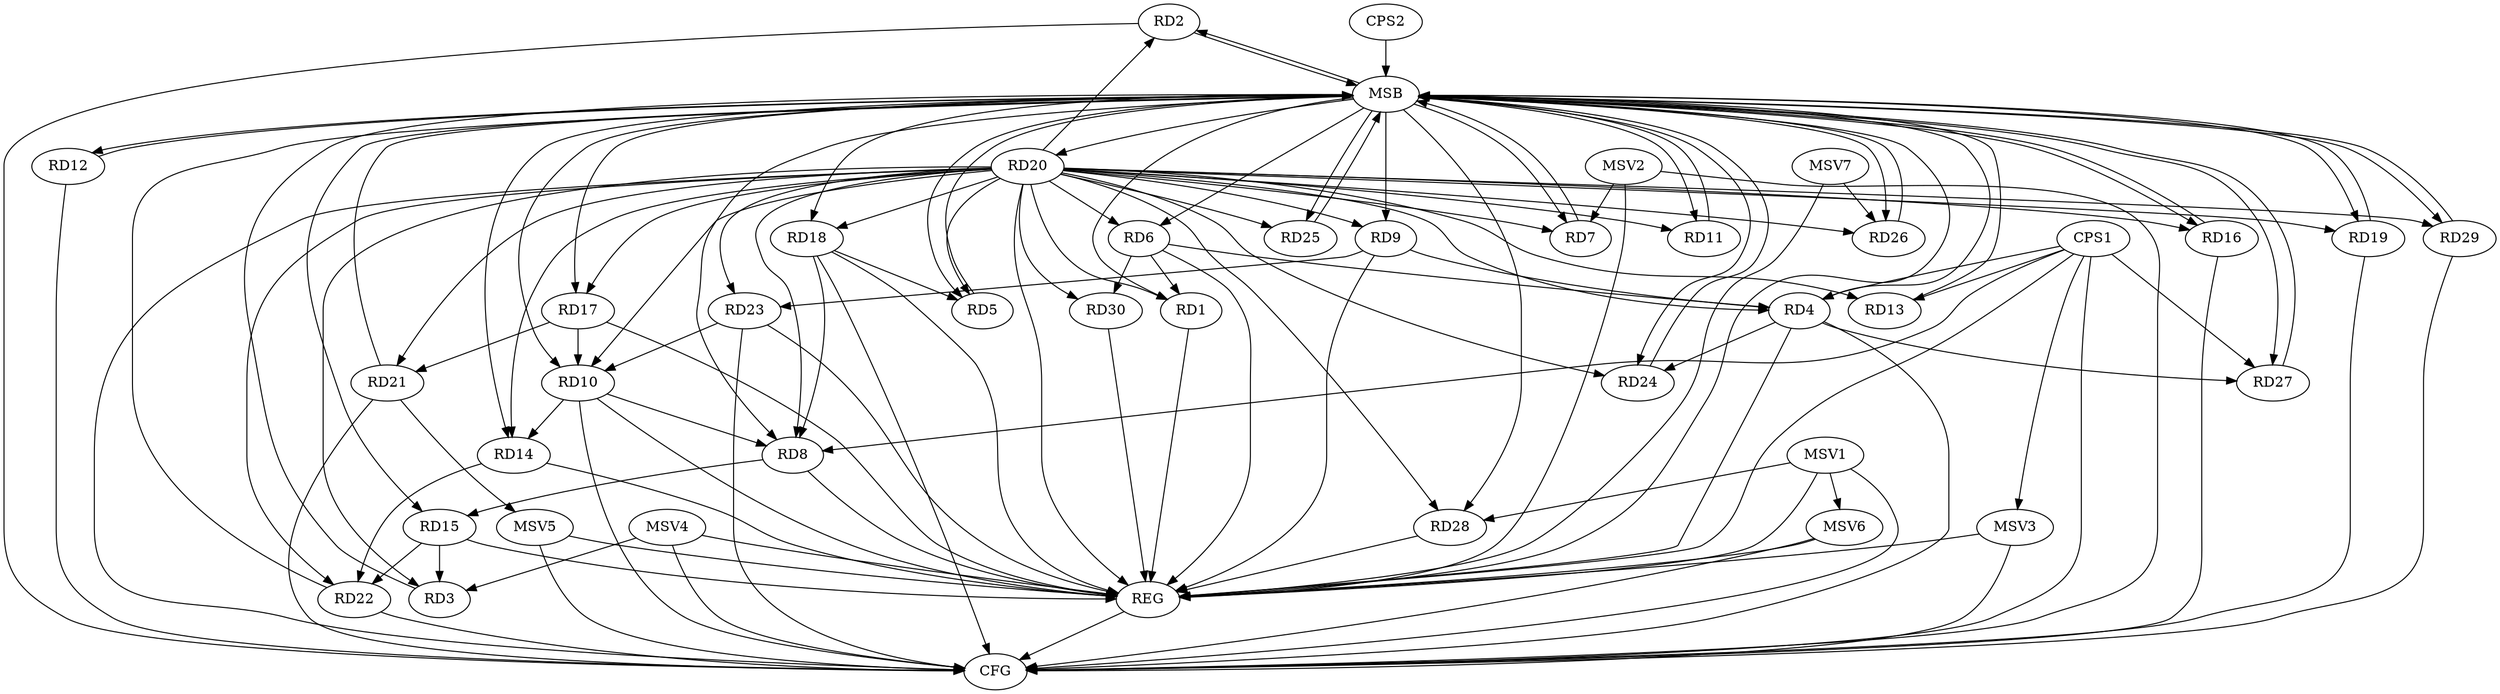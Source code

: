 strict digraph G {
  RD1 [ label="RD1" ];
  RD2 [ label="RD2" ];
  RD3 [ label="RD3" ];
  RD4 [ label="RD4" ];
  RD5 [ label="RD5" ];
  RD6 [ label="RD6" ];
  RD7 [ label="RD7" ];
  RD8 [ label="RD8" ];
  RD9 [ label="RD9" ];
  RD10 [ label="RD10" ];
  RD11 [ label="RD11" ];
  RD12 [ label="RD12" ];
  RD13 [ label="RD13" ];
  RD14 [ label="RD14" ];
  RD15 [ label="RD15" ];
  RD16 [ label="RD16" ];
  RD17 [ label="RD17" ];
  RD18 [ label="RD18" ];
  RD19 [ label="RD19" ];
  RD20 [ label="RD20" ];
  RD21 [ label="RD21" ];
  RD22 [ label="RD22" ];
  RD23 [ label="RD23" ];
  RD24 [ label="RD24" ];
  RD25 [ label="RD25" ];
  RD26 [ label="RD26" ];
  RD27 [ label="RD27" ];
  RD28 [ label="RD28" ];
  RD29 [ label="RD29" ];
  RD30 [ label="RD30" ];
  CPS1 [ label="CPS1" ];
  CPS2 [ label="CPS2" ];
  REG [ label="REG" ];
  MSB [ label="MSB" ];
  CFG [ label="CFG" ];
  MSV1 [ label="MSV1" ];
  MSV2 [ label="MSV2" ];
  MSV3 [ label="MSV3" ];
  MSV4 [ label="MSV4" ];
  MSV5 [ label="MSV5" ];
  MSV6 [ label="MSV6" ];
  MSV7 [ label="MSV7" ];
  RD6 -> RD1;
  RD15 -> RD3;
  RD20 -> RD3;
  RD6 -> RD4;
  RD9 -> RD4;
  RD4 -> RD24;
  RD4 -> RD27;
  RD18 -> RD5;
  RD20 -> RD6;
  RD6 -> RD30;
  RD10 -> RD8;
  RD8 -> RD15;
  RD18 -> RD8;
  RD9 -> RD23;
  RD10 -> RD14;
  RD17 -> RD10;
  RD23 -> RD10;
  RD20 -> RD13;
  RD14 -> RD22;
  RD15 -> RD22;
  RD20 -> RD17;
  RD17 -> RD21;
  RD20 -> RD21;
  RD20 -> RD23;
  CPS1 -> RD27;
  CPS1 -> RD4;
  CPS1 -> RD13;
  CPS1 -> RD8;
  RD1 -> REG;
  RD4 -> REG;
  RD6 -> REG;
  RD8 -> REG;
  RD9 -> REG;
  RD10 -> REG;
  RD14 -> REG;
  RD15 -> REG;
  RD17 -> REG;
  RD18 -> REG;
  RD20 -> REG;
  RD23 -> REG;
  RD28 -> REG;
  RD30 -> REG;
  CPS1 -> REG;
  RD2 -> MSB;
  MSB -> RD4;
  MSB -> RD7;
  MSB -> RD14;
  MSB -> REG;
  RD3 -> MSB;
  MSB -> RD2;
  MSB -> RD26;
  RD5 -> MSB;
  MSB -> RD1;
  MSB -> RD9;
  MSB -> RD25;
  MSB -> RD29;
  RD7 -> MSB;
  RD11 -> MSB;
  MSB -> RD6;
  MSB -> RD12;
  MSB -> RD24;
  MSB -> RD27;
  RD12 -> MSB;
  MSB -> RD17;
  RD13 -> MSB;
  MSB -> RD8;
  RD16 -> MSB;
  MSB -> RD18;
  MSB -> RD19;
  RD19 -> MSB;
  MSB -> RD5;
  MSB -> RD10;
  MSB -> RD15;
  RD21 -> MSB;
  MSB -> RD16;
  MSB -> RD20;
  RD22 -> MSB;
  RD24 -> MSB;
  RD25 -> MSB;
  RD26 -> MSB;
  MSB -> RD11;
  RD27 -> MSB;
  RD29 -> MSB;
  CPS2 -> MSB;
  MSB -> RD28;
  RD18 -> CFG;
  RD29 -> CFG;
  RD23 -> CFG;
  RD2 -> CFG;
  RD16 -> CFG;
  RD4 -> CFG;
  CPS1 -> CFG;
  RD12 -> CFG;
  RD21 -> CFG;
  RD19 -> CFG;
  RD10 -> CFG;
  RD22 -> CFG;
  REG -> CFG;
  RD20 -> CFG;
  RD20 -> RD11;
  RD20 -> RD14;
  RD20 -> RD25;
  RD20 -> RD18;
  RD20 -> RD5;
  RD20 -> RD19;
  RD20 -> RD16;
  RD20 -> RD29;
  RD20 -> RD2;
  RD20 -> RD26;
  RD20 -> RD24;
  RD20 -> RD10;
  RD20 -> RD28;
  RD20 -> RD1;
  RD20 -> RD7;
  RD20 -> RD9;
  RD20 -> RD4;
  RD20 -> RD30;
  RD20 -> RD22;
  RD20 -> RD8;
  MSV1 -> RD28;
  MSV1 -> REG;
  MSV1 -> CFG;
  MSV2 -> RD7;
  MSV2 -> REG;
  MSV2 -> CFG;
  CPS1 -> MSV3;
  MSV3 -> REG;
  MSV3 -> CFG;
  MSV4 -> RD3;
  MSV4 -> REG;
  MSV4 -> CFG;
  RD21 -> MSV5;
  MSV5 -> REG;
  MSV5 -> CFG;
  MSV1 -> MSV6;
  MSV6 -> REG;
  MSV6 -> CFG;
  MSV7 -> RD26;
  MSV7 -> REG;
}
